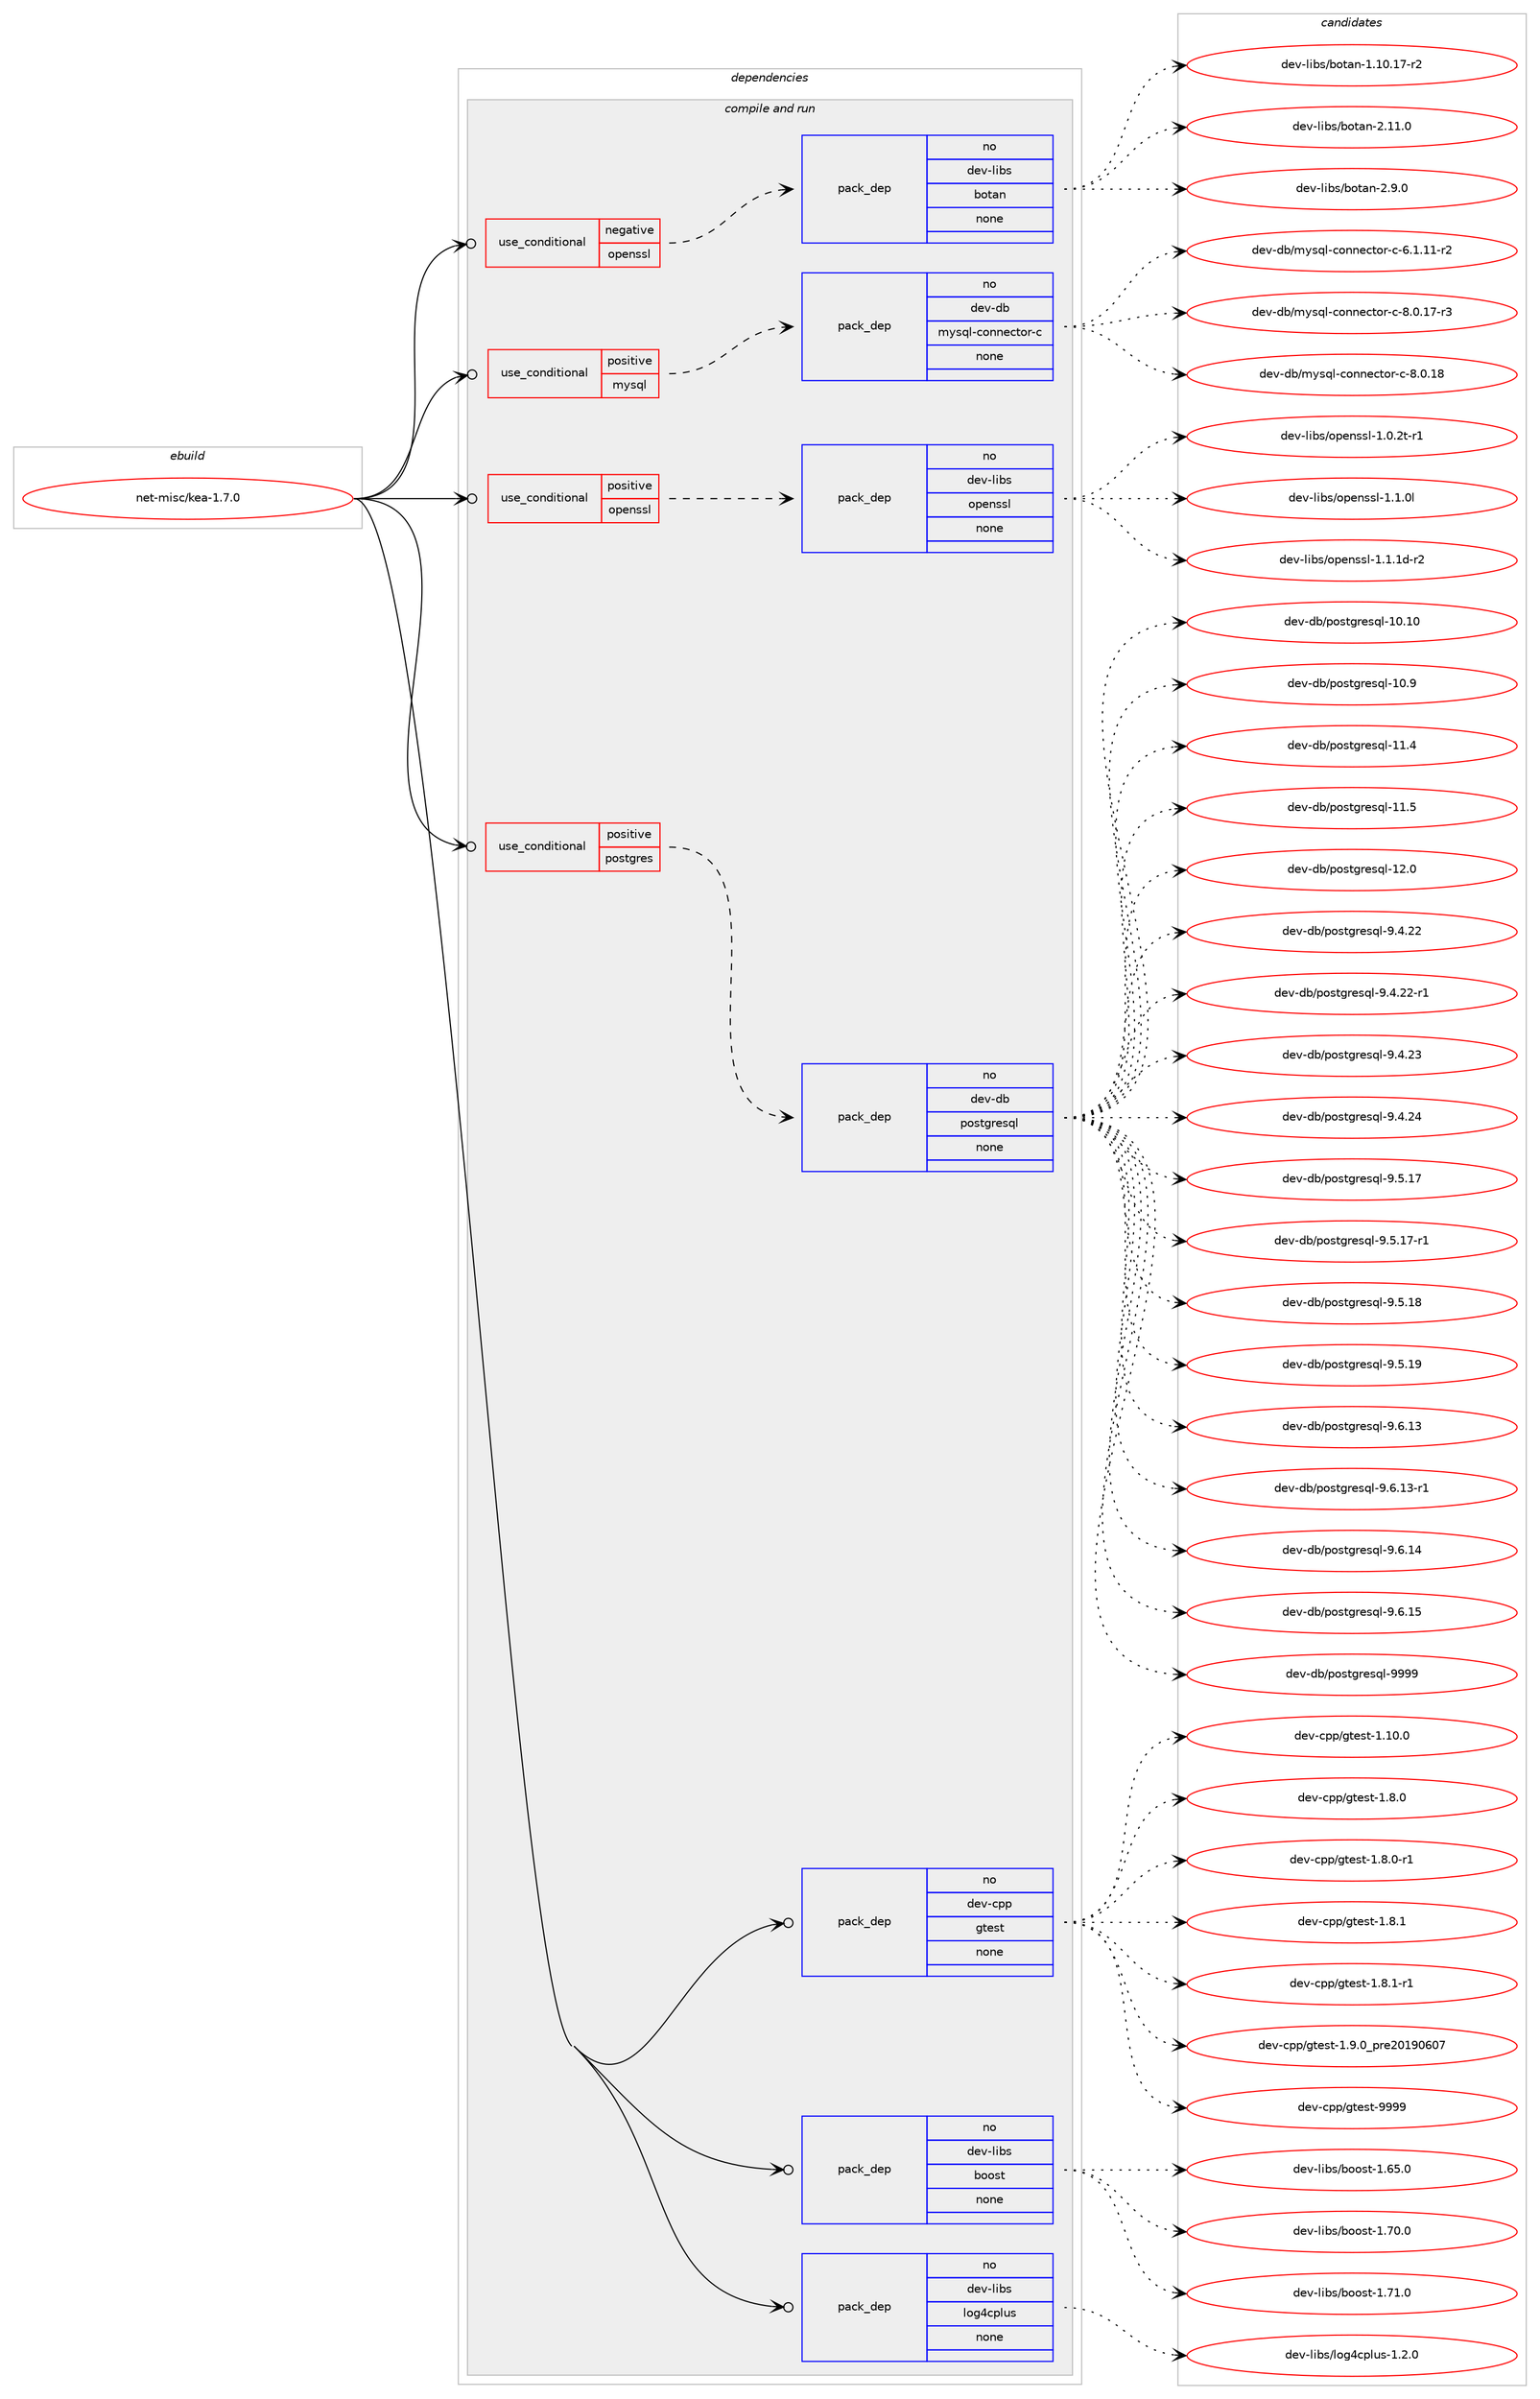 digraph prolog {

# *************
# Graph options
# *************

newrank=true;
concentrate=true;
compound=true;
graph [rankdir=LR,fontname=Helvetica,fontsize=10,ranksep=1.5];#, ranksep=2.5, nodesep=0.2];
edge  [arrowhead=vee];
node  [fontname=Helvetica,fontsize=10];

# **********
# The ebuild
# **********

subgraph cluster_leftcol {
color=gray;
rank=same;
label=<<i>ebuild</i>>;
id [label="net-misc/kea-1.7.0", color=red, width=4, href="../net-misc/kea-1.7.0.svg"];
}

# ****************
# The dependencies
# ****************

subgraph cluster_midcol {
color=gray;
label=<<i>dependencies</i>>;
subgraph cluster_compile {
fillcolor="#eeeeee";
style=filled;
label=<<i>compile</i>>;
}
subgraph cluster_compileandrun {
fillcolor="#eeeeee";
style=filled;
label=<<i>compile and run</i>>;
subgraph cond203412 {
dependency833915 [label=<<TABLE BORDER="0" CELLBORDER="1" CELLSPACING="0" CELLPADDING="4"><TR><TD ROWSPAN="3" CELLPADDING="10">use_conditional</TD></TR><TR><TD>negative</TD></TR><TR><TD>openssl</TD></TR></TABLE>>, shape=none, color=red];
subgraph pack615890 {
dependency833916 [label=<<TABLE BORDER="0" CELLBORDER="1" CELLSPACING="0" CELLPADDING="4" WIDTH="220"><TR><TD ROWSPAN="6" CELLPADDING="30">pack_dep</TD></TR><TR><TD WIDTH="110">no</TD></TR><TR><TD>dev-libs</TD></TR><TR><TD>botan</TD></TR><TR><TD>none</TD></TR><TR><TD></TD></TR></TABLE>>, shape=none, color=blue];
}
dependency833915:e -> dependency833916:w [weight=20,style="dashed",arrowhead="vee"];
}
id:e -> dependency833915:w [weight=20,style="solid",arrowhead="odotvee"];
subgraph cond203413 {
dependency833917 [label=<<TABLE BORDER="0" CELLBORDER="1" CELLSPACING="0" CELLPADDING="4"><TR><TD ROWSPAN="3" CELLPADDING="10">use_conditional</TD></TR><TR><TD>positive</TD></TR><TR><TD>mysql</TD></TR></TABLE>>, shape=none, color=red];
subgraph pack615891 {
dependency833918 [label=<<TABLE BORDER="0" CELLBORDER="1" CELLSPACING="0" CELLPADDING="4" WIDTH="220"><TR><TD ROWSPAN="6" CELLPADDING="30">pack_dep</TD></TR><TR><TD WIDTH="110">no</TD></TR><TR><TD>dev-db</TD></TR><TR><TD>mysql-connector-c</TD></TR><TR><TD>none</TD></TR><TR><TD></TD></TR></TABLE>>, shape=none, color=blue];
}
dependency833917:e -> dependency833918:w [weight=20,style="dashed",arrowhead="vee"];
}
id:e -> dependency833917:w [weight=20,style="solid",arrowhead="odotvee"];
subgraph cond203414 {
dependency833919 [label=<<TABLE BORDER="0" CELLBORDER="1" CELLSPACING="0" CELLPADDING="4"><TR><TD ROWSPAN="3" CELLPADDING="10">use_conditional</TD></TR><TR><TD>positive</TD></TR><TR><TD>openssl</TD></TR></TABLE>>, shape=none, color=red];
subgraph pack615892 {
dependency833920 [label=<<TABLE BORDER="0" CELLBORDER="1" CELLSPACING="0" CELLPADDING="4" WIDTH="220"><TR><TD ROWSPAN="6" CELLPADDING="30">pack_dep</TD></TR><TR><TD WIDTH="110">no</TD></TR><TR><TD>dev-libs</TD></TR><TR><TD>openssl</TD></TR><TR><TD>none</TD></TR><TR><TD></TD></TR></TABLE>>, shape=none, color=blue];
}
dependency833919:e -> dependency833920:w [weight=20,style="dashed",arrowhead="vee"];
}
id:e -> dependency833919:w [weight=20,style="solid",arrowhead="odotvee"];
subgraph cond203415 {
dependency833921 [label=<<TABLE BORDER="0" CELLBORDER="1" CELLSPACING="0" CELLPADDING="4"><TR><TD ROWSPAN="3" CELLPADDING="10">use_conditional</TD></TR><TR><TD>positive</TD></TR><TR><TD>postgres</TD></TR></TABLE>>, shape=none, color=red];
subgraph pack615893 {
dependency833922 [label=<<TABLE BORDER="0" CELLBORDER="1" CELLSPACING="0" CELLPADDING="4" WIDTH="220"><TR><TD ROWSPAN="6" CELLPADDING="30">pack_dep</TD></TR><TR><TD WIDTH="110">no</TD></TR><TR><TD>dev-db</TD></TR><TR><TD>postgresql</TD></TR><TR><TD>none</TD></TR><TR><TD></TD></TR></TABLE>>, shape=none, color=blue];
}
dependency833921:e -> dependency833922:w [weight=20,style="dashed",arrowhead="vee"];
}
id:e -> dependency833921:w [weight=20,style="solid",arrowhead="odotvee"];
subgraph pack615894 {
dependency833923 [label=<<TABLE BORDER="0" CELLBORDER="1" CELLSPACING="0" CELLPADDING="4" WIDTH="220"><TR><TD ROWSPAN="6" CELLPADDING="30">pack_dep</TD></TR><TR><TD WIDTH="110">no</TD></TR><TR><TD>dev-cpp</TD></TR><TR><TD>gtest</TD></TR><TR><TD>none</TD></TR><TR><TD></TD></TR></TABLE>>, shape=none, color=blue];
}
id:e -> dependency833923:w [weight=20,style="solid",arrowhead="odotvee"];
subgraph pack615895 {
dependency833924 [label=<<TABLE BORDER="0" CELLBORDER="1" CELLSPACING="0" CELLPADDING="4" WIDTH="220"><TR><TD ROWSPAN="6" CELLPADDING="30">pack_dep</TD></TR><TR><TD WIDTH="110">no</TD></TR><TR><TD>dev-libs</TD></TR><TR><TD>boost</TD></TR><TR><TD>none</TD></TR><TR><TD></TD></TR></TABLE>>, shape=none, color=blue];
}
id:e -> dependency833924:w [weight=20,style="solid",arrowhead="odotvee"];
subgraph pack615896 {
dependency833925 [label=<<TABLE BORDER="0" CELLBORDER="1" CELLSPACING="0" CELLPADDING="4" WIDTH="220"><TR><TD ROWSPAN="6" CELLPADDING="30">pack_dep</TD></TR><TR><TD WIDTH="110">no</TD></TR><TR><TD>dev-libs</TD></TR><TR><TD>log4cplus</TD></TR><TR><TD>none</TD></TR><TR><TD></TD></TR></TABLE>>, shape=none, color=blue];
}
id:e -> dependency833925:w [weight=20,style="solid",arrowhead="odotvee"];
}
subgraph cluster_run {
fillcolor="#eeeeee";
style=filled;
label=<<i>run</i>>;
}
}

# **************
# The candidates
# **************

subgraph cluster_choices {
rank=same;
color=gray;
label=<<i>candidates</i>>;

subgraph choice615890 {
color=black;
nodesep=1;
choice100101118451081059811547981111169711045494649484649554511450 [label="dev-libs/botan-1.10.17-r2", color=red, width=4,href="../dev-libs/botan-1.10.17-r2.svg"];
choice100101118451081059811547981111169711045504649494648 [label="dev-libs/botan-2.11.0", color=red, width=4,href="../dev-libs/botan-2.11.0.svg"];
choice1001011184510810598115479811111697110455046574648 [label="dev-libs/botan-2.9.0", color=red, width=4,href="../dev-libs/botan-2.9.0.svg"];
dependency833916:e -> choice100101118451081059811547981111169711045494649484649554511450:w [style=dotted,weight="100"];
dependency833916:e -> choice100101118451081059811547981111169711045504649494648:w [style=dotted,weight="100"];
dependency833916:e -> choice1001011184510810598115479811111697110455046574648:w [style=dotted,weight="100"];
}
subgraph choice615891 {
color=black;
nodesep=1;
choice1001011184510098471091211151131084599111110110101991161111144599455446494649494511450 [label="dev-db/mysql-connector-c-6.1.11-r2", color=red, width=4,href="../dev-db/mysql-connector-c-6.1.11-r2.svg"];
choice1001011184510098471091211151131084599111110110101991161111144599455646484649554511451 [label="dev-db/mysql-connector-c-8.0.17-r3", color=red, width=4,href="../dev-db/mysql-connector-c-8.0.17-r3.svg"];
choice100101118451009847109121115113108459911111011010199116111114459945564648464956 [label="dev-db/mysql-connector-c-8.0.18", color=red, width=4,href="../dev-db/mysql-connector-c-8.0.18.svg"];
dependency833918:e -> choice1001011184510098471091211151131084599111110110101991161111144599455446494649494511450:w [style=dotted,weight="100"];
dependency833918:e -> choice1001011184510098471091211151131084599111110110101991161111144599455646484649554511451:w [style=dotted,weight="100"];
dependency833918:e -> choice100101118451009847109121115113108459911111011010199116111114459945564648464956:w [style=dotted,weight="100"];
}
subgraph choice615892 {
color=black;
nodesep=1;
choice1001011184510810598115471111121011101151151084549464846501164511449 [label="dev-libs/openssl-1.0.2t-r1", color=red, width=4,href="../dev-libs/openssl-1.0.2t-r1.svg"];
choice100101118451081059811547111112101110115115108454946494648108 [label="dev-libs/openssl-1.1.0l", color=red, width=4,href="../dev-libs/openssl-1.1.0l.svg"];
choice1001011184510810598115471111121011101151151084549464946491004511450 [label="dev-libs/openssl-1.1.1d-r2", color=red, width=4,href="../dev-libs/openssl-1.1.1d-r2.svg"];
dependency833920:e -> choice1001011184510810598115471111121011101151151084549464846501164511449:w [style=dotted,weight="100"];
dependency833920:e -> choice100101118451081059811547111112101110115115108454946494648108:w [style=dotted,weight="100"];
dependency833920:e -> choice1001011184510810598115471111121011101151151084549464946491004511450:w [style=dotted,weight="100"];
}
subgraph choice615893 {
color=black;
nodesep=1;
choice100101118451009847112111115116103114101115113108454948464948 [label="dev-db/postgresql-10.10", color=red, width=4,href="../dev-db/postgresql-10.10.svg"];
choice1001011184510098471121111151161031141011151131084549484657 [label="dev-db/postgresql-10.9", color=red, width=4,href="../dev-db/postgresql-10.9.svg"];
choice1001011184510098471121111151161031141011151131084549494652 [label="dev-db/postgresql-11.4", color=red, width=4,href="../dev-db/postgresql-11.4.svg"];
choice1001011184510098471121111151161031141011151131084549494653 [label="dev-db/postgresql-11.5", color=red, width=4,href="../dev-db/postgresql-11.5.svg"];
choice1001011184510098471121111151161031141011151131084549504648 [label="dev-db/postgresql-12.0", color=red, width=4,href="../dev-db/postgresql-12.0.svg"];
choice10010111845100984711211111511610311410111511310845574652465050 [label="dev-db/postgresql-9.4.22", color=red, width=4,href="../dev-db/postgresql-9.4.22.svg"];
choice100101118451009847112111115116103114101115113108455746524650504511449 [label="dev-db/postgresql-9.4.22-r1", color=red, width=4,href="../dev-db/postgresql-9.4.22-r1.svg"];
choice10010111845100984711211111511610311410111511310845574652465051 [label="dev-db/postgresql-9.4.23", color=red, width=4,href="../dev-db/postgresql-9.4.23.svg"];
choice10010111845100984711211111511610311410111511310845574652465052 [label="dev-db/postgresql-9.4.24", color=red, width=4,href="../dev-db/postgresql-9.4.24.svg"];
choice10010111845100984711211111511610311410111511310845574653464955 [label="dev-db/postgresql-9.5.17", color=red, width=4,href="../dev-db/postgresql-9.5.17.svg"];
choice100101118451009847112111115116103114101115113108455746534649554511449 [label="dev-db/postgresql-9.5.17-r1", color=red, width=4,href="../dev-db/postgresql-9.5.17-r1.svg"];
choice10010111845100984711211111511610311410111511310845574653464956 [label="dev-db/postgresql-9.5.18", color=red, width=4,href="../dev-db/postgresql-9.5.18.svg"];
choice10010111845100984711211111511610311410111511310845574653464957 [label="dev-db/postgresql-9.5.19", color=red, width=4,href="../dev-db/postgresql-9.5.19.svg"];
choice10010111845100984711211111511610311410111511310845574654464951 [label="dev-db/postgresql-9.6.13", color=red, width=4,href="../dev-db/postgresql-9.6.13.svg"];
choice100101118451009847112111115116103114101115113108455746544649514511449 [label="dev-db/postgresql-9.6.13-r1", color=red, width=4,href="../dev-db/postgresql-9.6.13-r1.svg"];
choice10010111845100984711211111511610311410111511310845574654464952 [label="dev-db/postgresql-9.6.14", color=red, width=4,href="../dev-db/postgresql-9.6.14.svg"];
choice10010111845100984711211111511610311410111511310845574654464953 [label="dev-db/postgresql-9.6.15", color=red, width=4,href="../dev-db/postgresql-9.6.15.svg"];
choice1001011184510098471121111151161031141011151131084557575757 [label="dev-db/postgresql-9999", color=red, width=4,href="../dev-db/postgresql-9999.svg"];
dependency833922:e -> choice100101118451009847112111115116103114101115113108454948464948:w [style=dotted,weight="100"];
dependency833922:e -> choice1001011184510098471121111151161031141011151131084549484657:w [style=dotted,weight="100"];
dependency833922:e -> choice1001011184510098471121111151161031141011151131084549494652:w [style=dotted,weight="100"];
dependency833922:e -> choice1001011184510098471121111151161031141011151131084549494653:w [style=dotted,weight="100"];
dependency833922:e -> choice1001011184510098471121111151161031141011151131084549504648:w [style=dotted,weight="100"];
dependency833922:e -> choice10010111845100984711211111511610311410111511310845574652465050:w [style=dotted,weight="100"];
dependency833922:e -> choice100101118451009847112111115116103114101115113108455746524650504511449:w [style=dotted,weight="100"];
dependency833922:e -> choice10010111845100984711211111511610311410111511310845574652465051:w [style=dotted,weight="100"];
dependency833922:e -> choice10010111845100984711211111511610311410111511310845574652465052:w [style=dotted,weight="100"];
dependency833922:e -> choice10010111845100984711211111511610311410111511310845574653464955:w [style=dotted,weight="100"];
dependency833922:e -> choice100101118451009847112111115116103114101115113108455746534649554511449:w [style=dotted,weight="100"];
dependency833922:e -> choice10010111845100984711211111511610311410111511310845574653464956:w [style=dotted,weight="100"];
dependency833922:e -> choice10010111845100984711211111511610311410111511310845574653464957:w [style=dotted,weight="100"];
dependency833922:e -> choice10010111845100984711211111511610311410111511310845574654464951:w [style=dotted,weight="100"];
dependency833922:e -> choice100101118451009847112111115116103114101115113108455746544649514511449:w [style=dotted,weight="100"];
dependency833922:e -> choice10010111845100984711211111511610311410111511310845574654464952:w [style=dotted,weight="100"];
dependency833922:e -> choice10010111845100984711211111511610311410111511310845574654464953:w [style=dotted,weight="100"];
dependency833922:e -> choice1001011184510098471121111151161031141011151131084557575757:w [style=dotted,weight="100"];
}
subgraph choice615894 {
color=black;
nodesep=1;
choice10010111845991121124710311610111511645494649484648 [label="dev-cpp/gtest-1.10.0", color=red, width=4,href="../dev-cpp/gtest-1.10.0.svg"];
choice100101118459911211247103116101115116454946564648 [label="dev-cpp/gtest-1.8.0", color=red, width=4,href="../dev-cpp/gtest-1.8.0.svg"];
choice1001011184599112112471031161011151164549465646484511449 [label="dev-cpp/gtest-1.8.0-r1", color=red, width=4,href="../dev-cpp/gtest-1.8.0-r1.svg"];
choice100101118459911211247103116101115116454946564649 [label="dev-cpp/gtest-1.8.1", color=red, width=4,href="../dev-cpp/gtest-1.8.1.svg"];
choice1001011184599112112471031161011151164549465646494511449 [label="dev-cpp/gtest-1.8.1-r1", color=red, width=4,href="../dev-cpp/gtest-1.8.1-r1.svg"];
choice100101118459911211247103116101115116454946574648951121141015048495748544855 [label="dev-cpp/gtest-1.9.0_pre20190607", color=red, width=4,href="../dev-cpp/gtest-1.9.0_pre20190607.svg"];
choice1001011184599112112471031161011151164557575757 [label="dev-cpp/gtest-9999", color=red, width=4,href="../dev-cpp/gtest-9999.svg"];
dependency833923:e -> choice10010111845991121124710311610111511645494649484648:w [style=dotted,weight="100"];
dependency833923:e -> choice100101118459911211247103116101115116454946564648:w [style=dotted,weight="100"];
dependency833923:e -> choice1001011184599112112471031161011151164549465646484511449:w [style=dotted,weight="100"];
dependency833923:e -> choice100101118459911211247103116101115116454946564649:w [style=dotted,weight="100"];
dependency833923:e -> choice1001011184599112112471031161011151164549465646494511449:w [style=dotted,weight="100"];
dependency833923:e -> choice100101118459911211247103116101115116454946574648951121141015048495748544855:w [style=dotted,weight="100"];
dependency833923:e -> choice1001011184599112112471031161011151164557575757:w [style=dotted,weight="100"];
}
subgraph choice615895 {
color=black;
nodesep=1;
choice1001011184510810598115479811111111511645494654534648 [label="dev-libs/boost-1.65.0", color=red, width=4,href="../dev-libs/boost-1.65.0.svg"];
choice1001011184510810598115479811111111511645494655484648 [label="dev-libs/boost-1.70.0", color=red, width=4,href="../dev-libs/boost-1.70.0.svg"];
choice1001011184510810598115479811111111511645494655494648 [label="dev-libs/boost-1.71.0", color=red, width=4,href="../dev-libs/boost-1.71.0.svg"];
dependency833924:e -> choice1001011184510810598115479811111111511645494654534648:w [style=dotted,weight="100"];
dependency833924:e -> choice1001011184510810598115479811111111511645494655484648:w [style=dotted,weight="100"];
dependency833924:e -> choice1001011184510810598115479811111111511645494655494648:w [style=dotted,weight="100"];
}
subgraph choice615896 {
color=black;
nodesep=1;
choice1001011184510810598115471081111035299112108117115454946504648 [label="dev-libs/log4cplus-1.2.0", color=red, width=4,href="../dev-libs/log4cplus-1.2.0.svg"];
dependency833925:e -> choice1001011184510810598115471081111035299112108117115454946504648:w [style=dotted,weight="100"];
}
}

}
